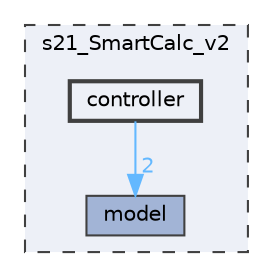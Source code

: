 digraph "s21_SmartCalc_v2/controller"
{
 // LATEX_PDF_SIZE
  bgcolor="transparent";
  edge [fontname=Helvetica,fontsize=10,labelfontname=Helvetica,labelfontsize=10];
  node [fontname=Helvetica,fontsize=10,shape=box,height=0.2,width=0.4];
  compound=true
  subgraph clusterdir_f9b4a3e8e8b4cda273e0db56f2152fe6 {
    graph [ bgcolor="#edf0f7", pencolor="grey25", label="s21_SmartCalc_v2", fontname=Helvetica,fontsize=10 style="filled,dashed", URL="dir_f9b4a3e8e8b4cda273e0db56f2152fe6.html",tooltip=""]
  dir_966b79ed7d2a056d77a7a3ddddcb0c31 [label="model", fillcolor="#a2b4d6", color="grey25", style="filled", URL="dir_966b79ed7d2a056d77a7a3ddddcb0c31.html",tooltip=""];
  dir_3c94610896232806b46b1200269b9bb2 [label="controller", fillcolor="#edf0f7", color="grey25", style="filled,bold", URL="dir_3c94610896232806b46b1200269b9bb2.html",tooltip=""];
  }
  dir_3c94610896232806b46b1200269b9bb2->dir_966b79ed7d2a056d77a7a3ddddcb0c31 [headlabel="2", labeldistance=1.5 headhref="dir_000000_000001.html" href="dir_000000_000001.html" color="steelblue1" fontcolor="steelblue1"];
}
